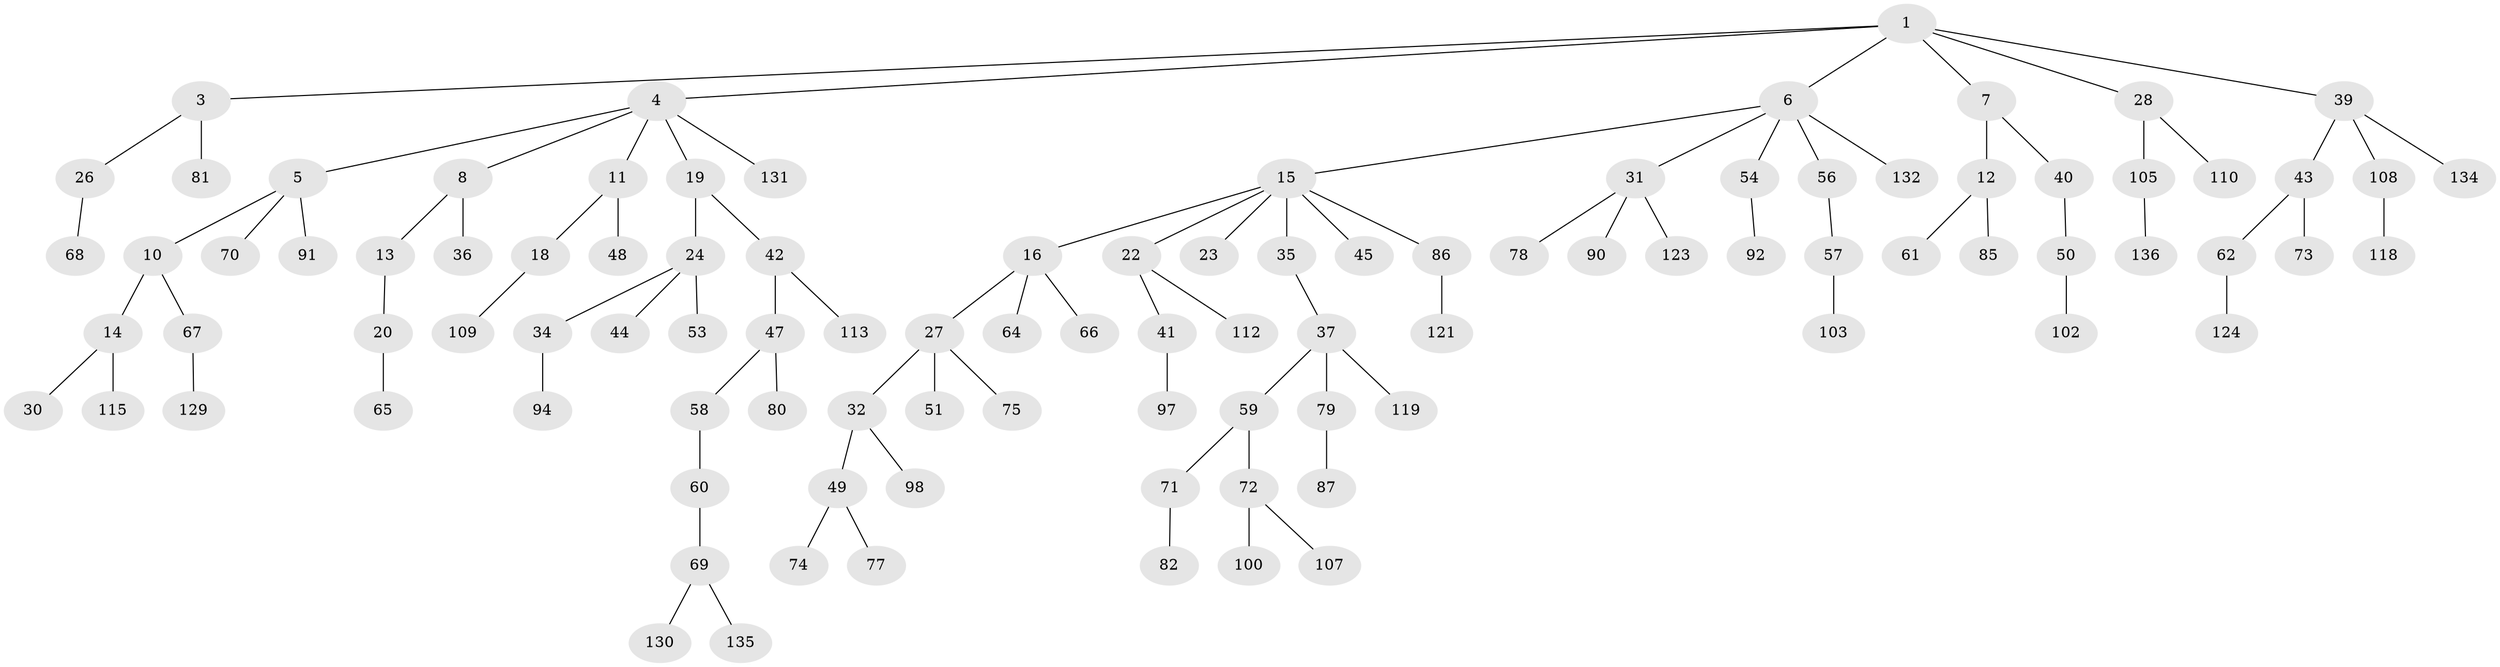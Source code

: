 // original degree distribution, {3: 0.20689655172413793, 5: 0.013793103448275862, 8: 0.006896551724137931, 4: 0.07586206896551724, 2: 0.20689655172413793, 6: 0.006896551724137931, 1: 0.4827586206896552}
// Generated by graph-tools (version 1.1) at 2025/19/03/04/25 18:19:06]
// undirected, 101 vertices, 100 edges
graph export_dot {
graph [start="1"]
  node [color=gray90,style=filled];
  1 [super="+2"];
  3;
  4 [super="+29+101"];
  5;
  6 [super="+9+17"];
  7;
  8;
  10;
  11;
  12;
  13;
  14;
  15 [super="+63+25"];
  16;
  18 [super="+88"];
  19 [super="+117+21"];
  20;
  22;
  23;
  24;
  26;
  27 [super="+38"];
  28;
  30 [super="+125"];
  31;
  32 [super="+93"];
  34;
  35 [super="+138+95"];
  36;
  37;
  39;
  40;
  41;
  42;
  43 [super="+46"];
  44 [super="+120"];
  45;
  47 [super="+141+104"];
  48;
  49 [super="+76+55"];
  50 [super="+116+83"];
  51 [super="+142"];
  53;
  54;
  56 [super="+114+89"];
  57 [super="+84"];
  58;
  59;
  60;
  61;
  62;
  64;
  65;
  66;
  67 [super="+122"];
  68;
  69;
  70;
  71;
  72;
  73;
  74 [super="+144"];
  75;
  77;
  78;
  79 [super="+106"];
  80;
  81;
  82;
  85;
  86;
  87;
  90;
  91 [super="+126+96"];
  92;
  94;
  97;
  98;
  100;
  102;
  103;
  105;
  107;
  108;
  109;
  110;
  112;
  113 [super="+143"];
  115;
  118;
  119;
  121;
  123 [super="+127"];
  124;
  129;
  130;
  131;
  132;
  134;
  135;
  136;
  1 -- 3;
  1 -- 6;
  1 -- 4;
  1 -- 7;
  1 -- 39;
  1 -- 28;
  3 -- 26;
  3 -- 81;
  4 -- 5;
  4 -- 8;
  4 -- 11;
  4 -- 19;
  4 -- 131;
  5 -- 10;
  5 -- 70;
  5 -- 91;
  6 -- 56;
  6 -- 54;
  6 -- 15;
  6 -- 132;
  6 -- 31;
  7 -- 12;
  7 -- 40;
  8 -- 13;
  8 -- 36;
  10 -- 14;
  10 -- 67;
  11 -- 18;
  11 -- 48;
  12 -- 61;
  12 -- 85;
  13 -- 20;
  14 -- 30;
  14 -- 115;
  15 -- 16;
  15 -- 22;
  15 -- 23;
  15 -- 35;
  15 -- 45;
  15 -- 86;
  16 -- 27;
  16 -- 64;
  16 -- 66;
  18 -- 109;
  19 -- 24;
  19 -- 42;
  20 -- 65;
  22 -- 41;
  22 -- 112;
  24 -- 34;
  24 -- 44;
  24 -- 53;
  26 -- 68;
  27 -- 32;
  27 -- 51;
  27 -- 75;
  28 -- 105;
  28 -- 110;
  31 -- 78;
  31 -- 90;
  31 -- 123;
  32 -- 49;
  32 -- 98;
  34 -- 94;
  35 -- 37;
  37 -- 59;
  37 -- 79;
  37 -- 119;
  39 -- 43;
  39 -- 108;
  39 -- 134;
  40 -- 50;
  41 -- 97;
  42 -- 47;
  42 -- 113;
  43 -- 73;
  43 -- 62;
  47 -- 58;
  47 -- 80;
  49 -- 77;
  49 -- 74;
  50 -- 102;
  54 -- 92;
  56 -- 57;
  57 -- 103;
  58 -- 60;
  59 -- 71;
  59 -- 72;
  60 -- 69;
  62 -- 124;
  67 -- 129;
  69 -- 130;
  69 -- 135;
  71 -- 82;
  72 -- 100;
  72 -- 107;
  79 -- 87;
  86 -- 121;
  105 -- 136;
  108 -- 118;
}
